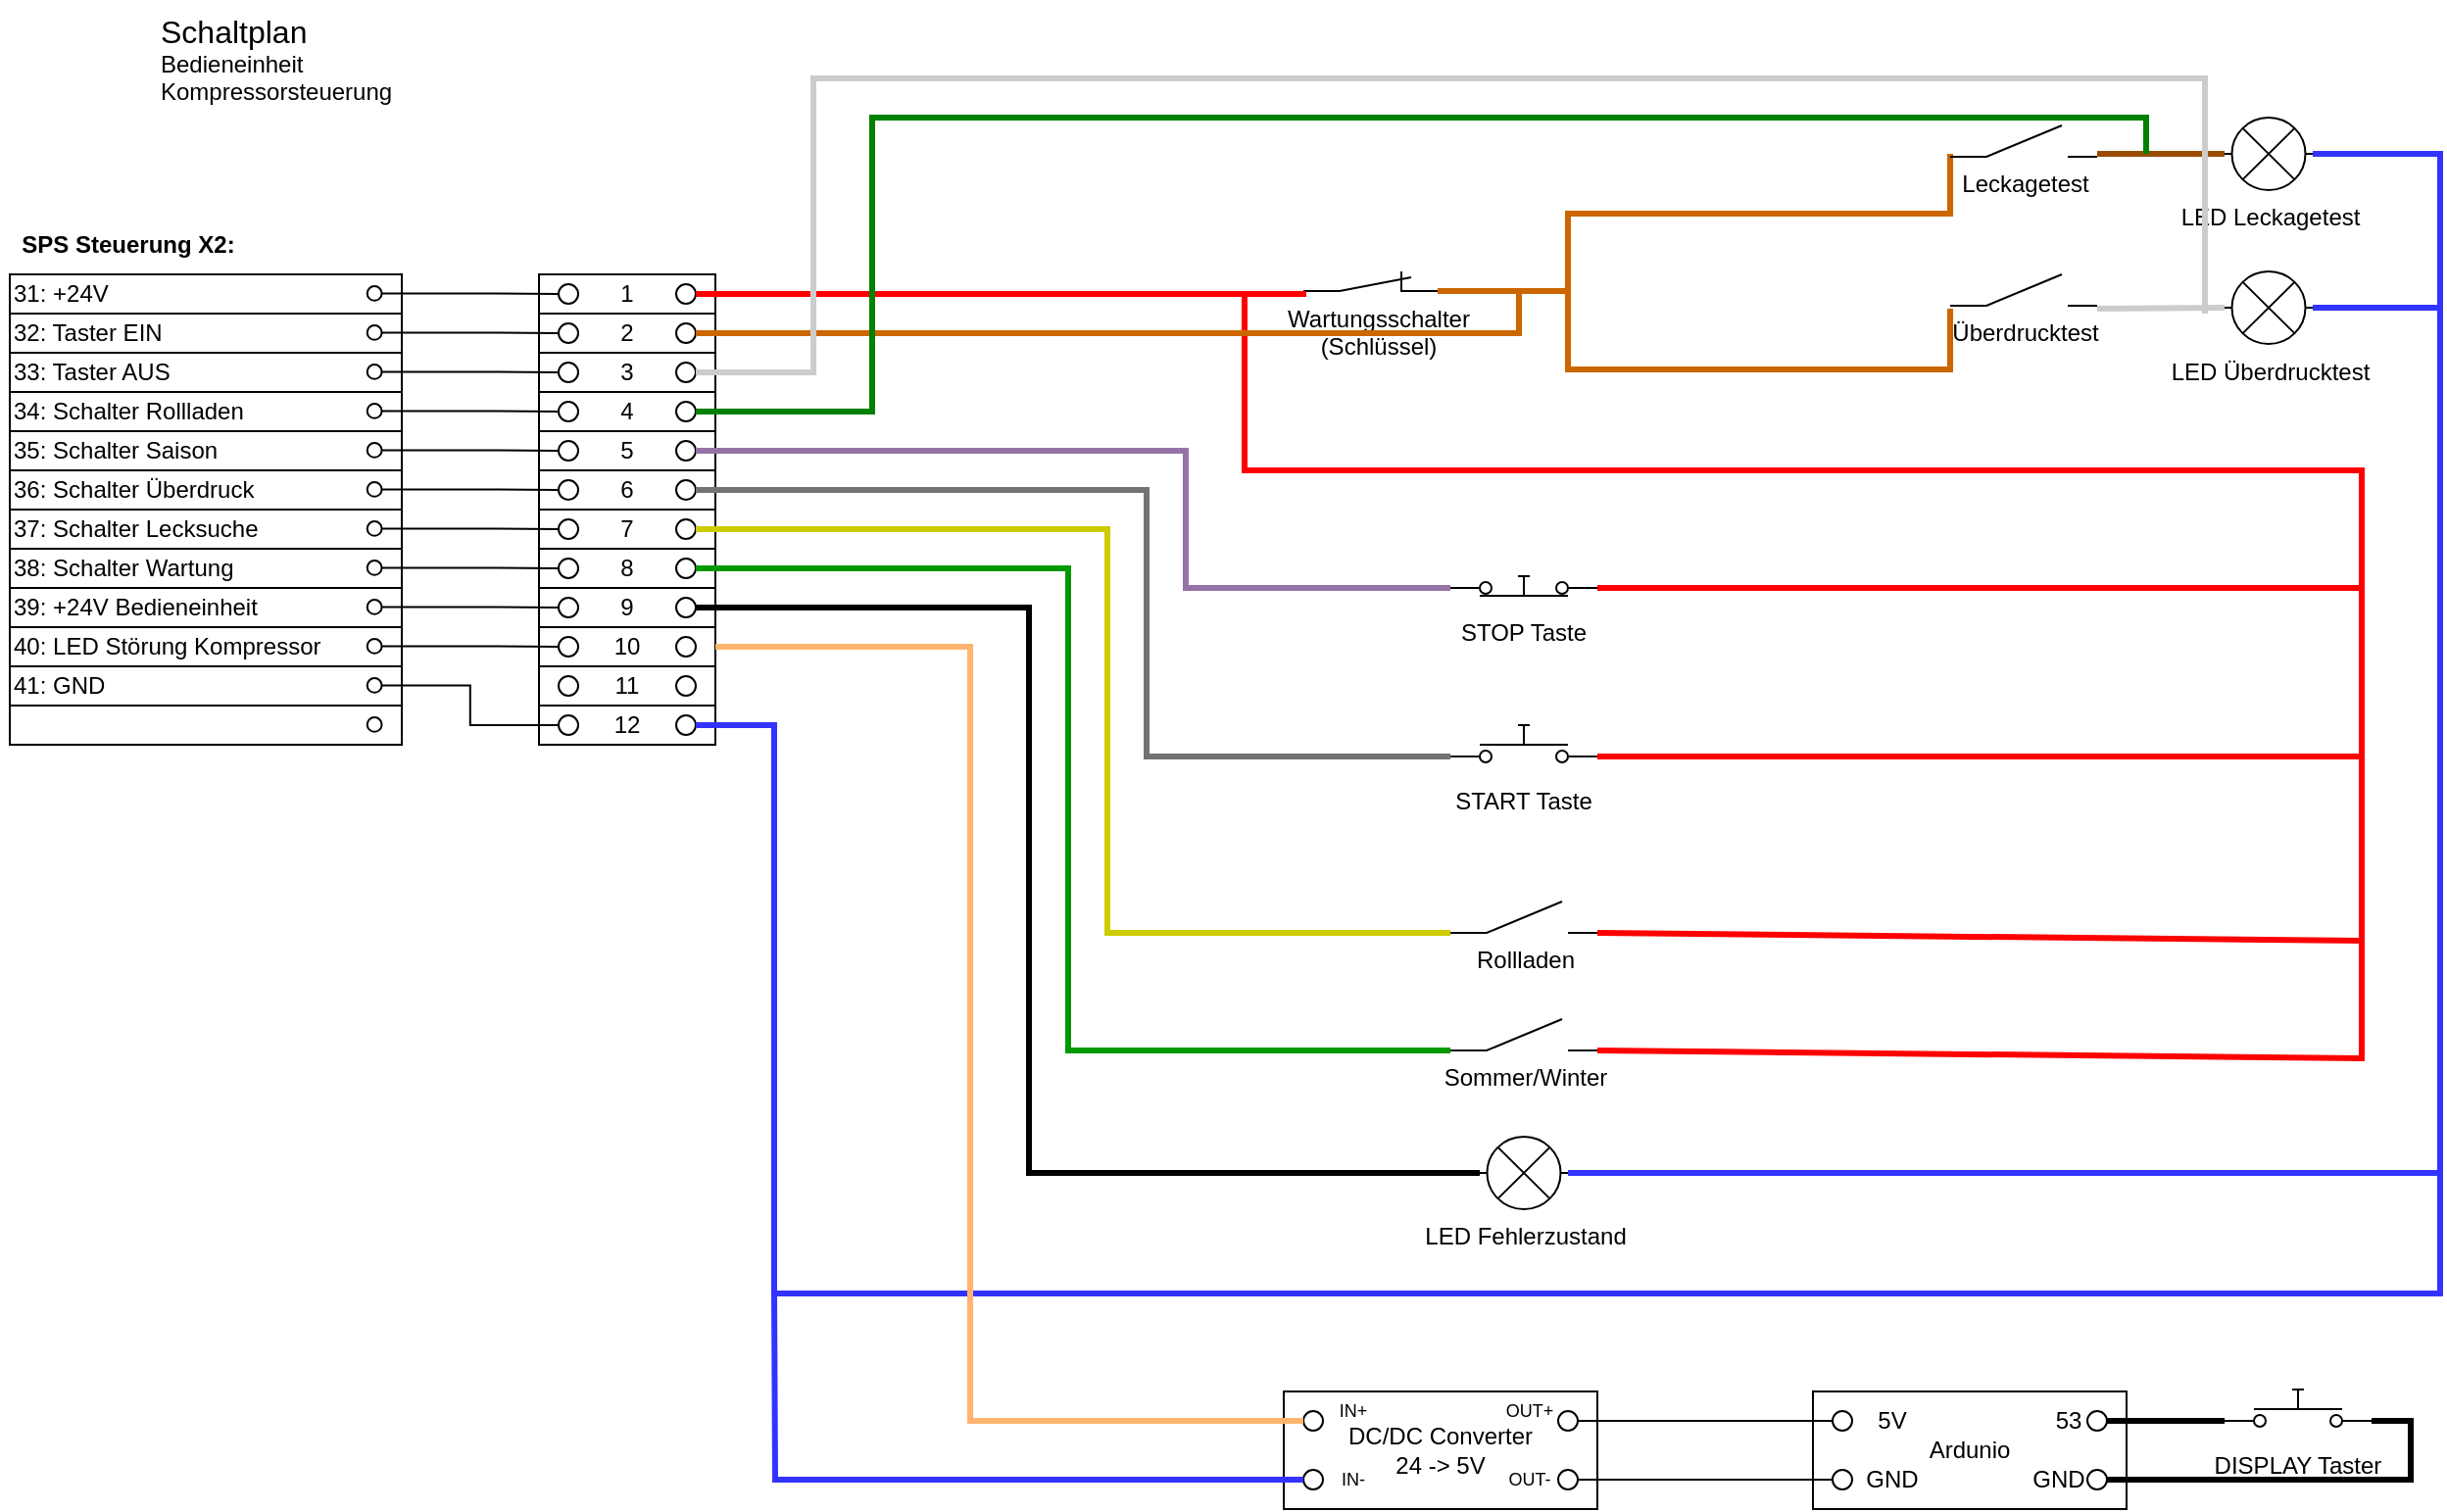 <mxfile version="22.1.8" type="github">
  <diagram id="HN6Wdj8pLgrQatB-TM-c" name="Seite-1">
    <mxGraphModel dx="1747" dy="2322" grid="1" gridSize="10" guides="1" tooltips="1" connect="1" arrows="1" fold="1" page="1" pageScale="1" pageWidth="1169" pageHeight="827" math="0" shadow="0">
      <root>
        <mxCell id="0" />
        <mxCell id="1" parent="0" />
        <mxCell id="fUxdbvlJNtzl9mcAx0WB-60" value="" style="group" parent="1" vertex="1" connectable="0">
          <mxGeometry x="285" y="150" width="90" height="240" as="geometry" />
        </mxCell>
        <mxCell id="fUxdbvlJNtzl9mcAx0WB-14" value="" style="group" parent="fUxdbvlJNtzl9mcAx0WB-60" vertex="1" connectable="0">
          <mxGeometry width="90" height="20" as="geometry" />
        </mxCell>
        <mxCell id="fUxdbvlJNtzl9mcAx0WB-8" value="1" style="rounded=0;whiteSpace=wrap;html=1;" parent="fUxdbvlJNtzl9mcAx0WB-14" vertex="1">
          <mxGeometry width="90" height="20" as="geometry" />
        </mxCell>
        <mxCell id="fUxdbvlJNtzl9mcAx0WB-10" value="" style="ellipse;whiteSpace=wrap;html=1;aspect=fixed;" parent="fUxdbvlJNtzl9mcAx0WB-14" vertex="1">
          <mxGeometry x="70" y="5" width="10" height="10" as="geometry" />
        </mxCell>
        <mxCell id="fUxdbvlJNtzl9mcAx0WB-12" value="" style="ellipse;whiteSpace=wrap;html=1;aspect=fixed;" parent="fUxdbvlJNtzl9mcAx0WB-14" vertex="1">
          <mxGeometry x="10" y="5" width="10" height="10" as="geometry" />
        </mxCell>
        <mxCell id="fUxdbvlJNtzl9mcAx0WB-15" value="" style="group" parent="fUxdbvlJNtzl9mcAx0WB-60" vertex="1" connectable="0">
          <mxGeometry y="20" width="90" height="20" as="geometry" />
        </mxCell>
        <mxCell id="fUxdbvlJNtzl9mcAx0WB-16" value="2" style="rounded=0;whiteSpace=wrap;html=1;" parent="fUxdbvlJNtzl9mcAx0WB-15" vertex="1">
          <mxGeometry width="90" height="20" as="geometry" />
        </mxCell>
        <mxCell id="fUxdbvlJNtzl9mcAx0WB-17" value="" style="ellipse;whiteSpace=wrap;html=1;aspect=fixed;" parent="fUxdbvlJNtzl9mcAx0WB-15" vertex="1">
          <mxGeometry x="70" y="5" width="10" height="10" as="geometry" />
        </mxCell>
        <mxCell id="fUxdbvlJNtzl9mcAx0WB-18" value="" style="ellipse;whiteSpace=wrap;html=1;aspect=fixed;" parent="fUxdbvlJNtzl9mcAx0WB-15" vertex="1">
          <mxGeometry x="10" y="5" width="10" height="10" as="geometry" />
        </mxCell>
        <mxCell id="fUxdbvlJNtzl9mcAx0WB-19" value="" style="group" parent="fUxdbvlJNtzl9mcAx0WB-60" vertex="1" connectable="0">
          <mxGeometry y="40" width="90" height="20" as="geometry" />
        </mxCell>
        <mxCell id="fUxdbvlJNtzl9mcAx0WB-20" value="3" style="rounded=0;whiteSpace=wrap;html=1;" parent="fUxdbvlJNtzl9mcAx0WB-19" vertex="1">
          <mxGeometry width="90" height="20" as="geometry" />
        </mxCell>
        <mxCell id="fUxdbvlJNtzl9mcAx0WB-21" value="" style="ellipse;whiteSpace=wrap;html=1;aspect=fixed;" parent="fUxdbvlJNtzl9mcAx0WB-19" vertex="1">
          <mxGeometry x="70" y="5" width="10" height="10" as="geometry" />
        </mxCell>
        <mxCell id="fUxdbvlJNtzl9mcAx0WB-22" value="" style="ellipse;whiteSpace=wrap;html=1;aspect=fixed;" parent="fUxdbvlJNtzl9mcAx0WB-19" vertex="1">
          <mxGeometry x="10" y="5" width="10" height="10" as="geometry" />
        </mxCell>
        <mxCell id="fUxdbvlJNtzl9mcAx0WB-23" value="" style="group" parent="fUxdbvlJNtzl9mcAx0WB-60" vertex="1" connectable="0">
          <mxGeometry y="60" width="90" height="20" as="geometry" />
        </mxCell>
        <mxCell id="fUxdbvlJNtzl9mcAx0WB-24" value="4" style="rounded=0;whiteSpace=wrap;html=1;" parent="fUxdbvlJNtzl9mcAx0WB-23" vertex="1">
          <mxGeometry width="90" height="20" as="geometry" />
        </mxCell>
        <mxCell id="fUxdbvlJNtzl9mcAx0WB-25" value="" style="ellipse;whiteSpace=wrap;html=1;aspect=fixed;" parent="fUxdbvlJNtzl9mcAx0WB-23" vertex="1">
          <mxGeometry x="70" y="5" width="10" height="10" as="geometry" />
        </mxCell>
        <mxCell id="fUxdbvlJNtzl9mcAx0WB-26" value="" style="ellipse;whiteSpace=wrap;html=1;aspect=fixed;" parent="fUxdbvlJNtzl9mcAx0WB-23" vertex="1">
          <mxGeometry x="10" y="5" width="10" height="10" as="geometry" />
        </mxCell>
        <mxCell id="fUxdbvlJNtzl9mcAx0WB-27" value="" style="group" parent="fUxdbvlJNtzl9mcAx0WB-60" vertex="1" connectable="0">
          <mxGeometry y="80" width="90" height="20" as="geometry" />
        </mxCell>
        <mxCell id="fUxdbvlJNtzl9mcAx0WB-28" value="5" style="rounded=0;whiteSpace=wrap;html=1;" parent="fUxdbvlJNtzl9mcAx0WB-27" vertex="1">
          <mxGeometry width="90" height="20" as="geometry" />
        </mxCell>
        <mxCell id="fUxdbvlJNtzl9mcAx0WB-29" value="" style="ellipse;whiteSpace=wrap;html=1;aspect=fixed;" parent="fUxdbvlJNtzl9mcAx0WB-27" vertex="1">
          <mxGeometry x="70" y="5" width="10" height="10" as="geometry" />
        </mxCell>
        <mxCell id="fUxdbvlJNtzl9mcAx0WB-30" value="" style="ellipse;whiteSpace=wrap;html=1;aspect=fixed;" parent="fUxdbvlJNtzl9mcAx0WB-27" vertex="1">
          <mxGeometry x="10" y="5" width="10" height="10" as="geometry" />
        </mxCell>
        <mxCell id="fUxdbvlJNtzl9mcAx0WB-31" value="6" style="group" parent="fUxdbvlJNtzl9mcAx0WB-60" vertex="1" connectable="0">
          <mxGeometry y="100" width="90" height="20" as="geometry" />
        </mxCell>
        <mxCell id="fUxdbvlJNtzl9mcAx0WB-32" value="6" style="rounded=0;whiteSpace=wrap;html=1;" parent="fUxdbvlJNtzl9mcAx0WB-31" vertex="1">
          <mxGeometry width="90" height="20" as="geometry" />
        </mxCell>
        <mxCell id="fUxdbvlJNtzl9mcAx0WB-33" value="" style="ellipse;whiteSpace=wrap;html=1;aspect=fixed;" parent="fUxdbvlJNtzl9mcAx0WB-31" vertex="1">
          <mxGeometry x="70" y="5" width="10" height="10" as="geometry" />
        </mxCell>
        <mxCell id="fUxdbvlJNtzl9mcAx0WB-34" value="" style="ellipse;whiteSpace=wrap;html=1;aspect=fixed;" parent="fUxdbvlJNtzl9mcAx0WB-31" vertex="1">
          <mxGeometry x="10" y="5" width="10" height="10" as="geometry" />
        </mxCell>
        <mxCell id="fUxdbvlJNtzl9mcAx0WB-35" value="" style="group" parent="fUxdbvlJNtzl9mcAx0WB-60" vertex="1" connectable="0">
          <mxGeometry y="120" width="90" height="20" as="geometry" />
        </mxCell>
        <mxCell id="fUxdbvlJNtzl9mcAx0WB-36" value="7" style="rounded=0;whiteSpace=wrap;html=1;" parent="fUxdbvlJNtzl9mcAx0WB-35" vertex="1">
          <mxGeometry width="90" height="20" as="geometry" />
        </mxCell>
        <mxCell id="fUxdbvlJNtzl9mcAx0WB-37" value="" style="ellipse;whiteSpace=wrap;html=1;aspect=fixed;" parent="fUxdbvlJNtzl9mcAx0WB-35" vertex="1">
          <mxGeometry x="70" y="5" width="10" height="10" as="geometry" />
        </mxCell>
        <mxCell id="fUxdbvlJNtzl9mcAx0WB-38" value="" style="ellipse;whiteSpace=wrap;html=1;aspect=fixed;" parent="fUxdbvlJNtzl9mcAx0WB-35" vertex="1">
          <mxGeometry x="10" y="5" width="10" height="10" as="geometry" />
        </mxCell>
        <mxCell id="fUxdbvlJNtzl9mcAx0WB-39" value="" style="group" parent="fUxdbvlJNtzl9mcAx0WB-60" vertex="1" connectable="0">
          <mxGeometry y="140" width="90" height="20" as="geometry" />
        </mxCell>
        <mxCell id="fUxdbvlJNtzl9mcAx0WB-40" value="8" style="rounded=0;whiteSpace=wrap;html=1;" parent="fUxdbvlJNtzl9mcAx0WB-39" vertex="1">
          <mxGeometry width="90" height="20" as="geometry" />
        </mxCell>
        <mxCell id="fUxdbvlJNtzl9mcAx0WB-41" value="" style="ellipse;whiteSpace=wrap;html=1;aspect=fixed;" parent="fUxdbvlJNtzl9mcAx0WB-39" vertex="1">
          <mxGeometry x="70" y="5" width="10" height="10" as="geometry" />
        </mxCell>
        <mxCell id="fUxdbvlJNtzl9mcAx0WB-42" value="" style="ellipse;whiteSpace=wrap;html=1;aspect=fixed;" parent="fUxdbvlJNtzl9mcAx0WB-39" vertex="1">
          <mxGeometry x="10" y="5" width="10" height="10" as="geometry" />
        </mxCell>
        <mxCell id="fUxdbvlJNtzl9mcAx0WB-43" value="" style="group" parent="fUxdbvlJNtzl9mcAx0WB-60" vertex="1" connectable="0">
          <mxGeometry y="160" width="90" height="20" as="geometry" />
        </mxCell>
        <mxCell id="fUxdbvlJNtzl9mcAx0WB-44" value="9" style="rounded=0;whiteSpace=wrap;html=1;" parent="fUxdbvlJNtzl9mcAx0WB-43" vertex="1">
          <mxGeometry width="90" height="20" as="geometry" />
        </mxCell>
        <mxCell id="fUxdbvlJNtzl9mcAx0WB-45" value="" style="ellipse;whiteSpace=wrap;html=1;aspect=fixed;" parent="fUxdbvlJNtzl9mcAx0WB-43" vertex="1">
          <mxGeometry x="70" y="5" width="10" height="10" as="geometry" />
        </mxCell>
        <mxCell id="fUxdbvlJNtzl9mcAx0WB-46" value="" style="ellipse;whiteSpace=wrap;html=1;aspect=fixed;" parent="fUxdbvlJNtzl9mcAx0WB-43" vertex="1">
          <mxGeometry x="10" y="5" width="10" height="10" as="geometry" />
        </mxCell>
        <mxCell id="fUxdbvlJNtzl9mcAx0WB-47" value="" style="group" parent="fUxdbvlJNtzl9mcAx0WB-60" vertex="1" connectable="0">
          <mxGeometry y="180" width="90" height="20" as="geometry" />
        </mxCell>
        <mxCell id="fUxdbvlJNtzl9mcAx0WB-48" value="10" style="rounded=0;whiteSpace=wrap;html=1;" parent="fUxdbvlJNtzl9mcAx0WB-47" vertex="1">
          <mxGeometry width="90" height="20" as="geometry" />
        </mxCell>
        <mxCell id="fUxdbvlJNtzl9mcAx0WB-49" value="" style="ellipse;whiteSpace=wrap;html=1;aspect=fixed;" parent="fUxdbvlJNtzl9mcAx0WB-47" vertex="1">
          <mxGeometry x="70" y="5" width="10" height="10" as="geometry" />
        </mxCell>
        <mxCell id="fUxdbvlJNtzl9mcAx0WB-50" value="" style="ellipse;whiteSpace=wrap;html=1;aspect=fixed;" parent="fUxdbvlJNtzl9mcAx0WB-47" vertex="1">
          <mxGeometry x="10" y="5" width="10" height="10" as="geometry" />
        </mxCell>
        <mxCell id="fUxdbvlJNtzl9mcAx0WB-51" value="" style="group" parent="fUxdbvlJNtzl9mcAx0WB-60" vertex="1" connectable="0">
          <mxGeometry y="200" width="90" height="20" as="geometry" />
        </mxCell>
        <mxCell id="fUxdbvlJNtzl9mcAx0WB-52" value="11" style="rounded=0;whiteSpace=wrap;html=1;" parent="fUxdbvlJNtzl9mcAx0WB-51" vertex="1">
          <mxGeometry width="90" height="20" as="geometry" />
        </mxCell>
        <mxCell id="fUxdbvlJNtzl9mcAx0WB-53" value="" style="ellipse;whiteSpace=wrap;html=1;aspect=fixed;" parent="fUxdbvlJNtzl9mcAx0WB-51" vertex="1">
          <mxGeometry x="70" y="5" width="10" height="10" as="geometry" />
        </mxCell>
        <mxCell id="fUxdbvlJNtzl9mcAx0WB-54" value="" style="ellipse;whiteSpace=wrap;html=1;aspect=fixed;" parent="fUxdbvlJNtzl9mcAx0WB-51" vertex="1">
          <mxGeometry x="10" y="5" width="10" height="10" as="geometry" />
        </mxCell>
        <mxCell id="fUxdbvlJNtzl9mcAx0WB-55" value="" style="group" parent="fUxdbvlJNtzl9mcAx0WB-60" vertex="1" connectable="0">
          <mxGeometry y="220" width="90" height="20" as="geometry" />
        </mxCell>
        <mxCell id="fUxdbvlJNtzl9mcAx0WB-56" value="12" style="rounded=0;whiteSpace=wrap;html=1;" parent="fUxdbvlJNtzl9mcAx0WB-55" vertex="1">
          <mxGeometry width="90" height="20" as="geometry" />
        </mxCell>
        <mxCell id="fUxdbvlJNtzl9mcAx0WB-57" value="" style="ellipse;whiteSpace=wrap;html=1;aspect=fixed;" parent="fUxdbvlJNtzl9mcAx0WB-55" vertex="1">
          <mxGeometry x="70" y="5" width="10" height="10" as="geometry" />
        </mxCell>
        <mxCell id="fUxdbvlJNtzl9mcAx0WB-58" value="" style="ellipse;whiteSpace=wrap;html=1;aspect=fixed;" parent="fUxdbvlJNtzl9mcAx0WB-55" vertex="1">
          <mxGeometry x="10" y="5" width="10" height="10" as="geometry" />
        </mxCell>
        <mxCell id="fUxdbvlJNtzl9mcAx0WB-70" style="edgeStyle=orthogonalEdgeStyle;rounded=0;orthogonalLoop=1;jettySize=auto;html=1;entryX=0;entryY=1;entryDx=0;entryDy=0;entryPerimeter=0;endArrow=none;endFill=0;strokeColor=#CC6600;strokeWidth=3;" parent="1" edge="1">
          <mxGeometry relative="1" as="geometry">
            <mxPoint x="765" y="158.5" as="sourcePoint" />
            <Array as="points">
              <mxPoint x="810" y="159" />
              <mxPoint x="810" y="119" />
              <mxPoint x="1005" y="119" />
              <mxPoint x="1005" y="89" />
            </Array>
            <mxPoint x="1005" y="88.5" as="targetPoint" />
          </mxGeometry>
        </mxCell>
        <mxCell id="fUxdbvlJNtzl9mcAx0WB-2" value="Wartungsschalter &lt;br&gt;(Schlüssel)" style="pointerEvents=1;verticalLabelPosition=bottom;shadow=0;dashed=0;align=center;html=1;verticalAlign=top;shape=mxgraph.electrical.electro-mechanical.break_contact;" parent="1" vertex="1">
          <mxGeometry x="675" y="148.5" width="75" height="10" as="geometry" />
        </mxCell>
        <mxCell id="fUxdbvlJNtzl9mcAx0WB-3" value="Rollladen" style="pointerEvents=1;verticalLabelPosition=bottom;shadow=0;dashed=0;align=center;html=1;verticalAlign=top;shape=mxgraph.electrical.electro-mechanical.make_contact;" parent="1" vertex="1">
          <mxGeometry x="750" y="470" width="75" height="16" as="geometry" />
        </mxCell>
        <mxCell id="fUxdbvlJNtzl9mcAx0WB-79" style="edgeStyle=orthogonalEdgeStyle;rounded=0;orthogonalLoop=1;jettySize=auto;html=1;exitX=1;exitY=0.5;exitDx=0;exitDy=0;exitPerimeter=0;entryX=1;entryY=0.5;entryDx=0;entryDy=0;endArrow=none;endFill=0;strokeColor=#3333FF;strokeWidth=3;" parent="1" source="fUxdbvlJNtzl9mcAx0WB-4" target="fUxdbvlJNtzl9mcAx0WB-57" edge="1">
          <mxGeometry relative="1" as="geometry">
            <Array as="points">
              <mxPoint x="1255" y="167" />
              <mxPoint x="1255" y="670" />
              <mxPoint x="405" y="670" />
              <mxPoint x="405" y="380" />
            </Array>
          </mxGeometry>
        </mxCell>
        <mxCell id="fUxdbvlJNtzl9mcAx0WB-4" value="LED Überdrucktest" style="pointerEvents=1;verticalLabelPosition=bottom;shadow=0;dashed=0;align=center;html=1;verticalAlign=top;shape=mxgraph.electrical.miscellaneous.light_bulb;" parent="1" vertex="1">
          <mxGeometry x="1145" y="148.5" width="45" height="37" as="geometry" />
        </mxCell>
        <mxCell id="fUxdbvlJNtzl9mcAx0WB-81" style="edgeStyle=orthogonalEdgeStyle;rounded=0;orthogonalLoop=1;jettySize=auto;html=1;endArrow=none;endFill=0;entryX=1;entryY=0.5;entryDx=0;entryDy=0;exitX=0;exitY=0.8;exitDx=0;exitDy=0;exitPerimeter=0;strokeWidth=3;fillColor=#e1d5e7;strokeColor=#9673a6;" parent="1" source="fUxdbvlJNtzl9mcAx0WB-5" target="fUxdbvlJNtzl9mcAx0WB-29" edge="1">
          <mxGeometry relative="1" as="geometry">
            <mxPoint x="435" y="230" as="targetPoint" />
            <mxPoint x="915" y="290" as="sourcePoint" />
            <Array as="points">
              <mxPoint x="615" y="310" />
              <mxPoint x="615" y="240" />
            </Array>
          </mxGeometry>
        </mxCell>
        <mxCell id="fUxdbvlJNtzl9mcAx0WB-5" value="&#xa;&#xa;&#xa;&#xa;STOP Taste" style="shape=mxgraph.electrical.electro-mechanical.pushbutton;aspect=fixed;elSwitchState=on;" parent="1" vertex="1">
          <mxGeometry x="750" y="294" width="75" height="20" as="geometry" />
        </mxCell>
        <mxCell id="fUxdbvlJNtzl9mcAx0WB-80" style="edgeStyle=orthogonalEdgeStyle;rounded=0;orthogonalLoop=1;jettySize=auto;html=1;exitX=0;exitY=0.8;exitDx=0;exitDy=0;endArrow=none;endFill=0;entryX=1;entryY=0.5;entryDx=0;entryDy=0;strokeWidth=3;strokeColor=#737373;" parent="1" source="fUxdbvlJNtzl9mcAx0WB-6" target="fUxdbvlJNtzl9mcAx0WB-33" edge="1">
          <mxGeometry relative="1" as="geometry">
            <mxPoint x="365" y="200" as="targetPoint" />
            <Array as="points">
              <mxPoint x="595" y="396" />
              <mxPoint x="595" y="260" />
            </Array>
          </mxGeometry>
        </mxCell>
        <mxCell id="fUxdbvlJNtzl9mcAx0WB-6" value="&#xa;&#xa;&#xa;&#xa;START Taste" style="shape=mxgraph.electrical.electro-mechanical.pushbutton;aspect=fixed;elSwitchState=off;" parent="1" vertex="1">
          <mxGeometry x="750" y="380" width="75" height="20" as="geometry" />
        </mxCell>
        <mxCell id="fUxdbvlJNtzl9mcAx0WB-66" value="" style="group" parent="1" vertex="1" connectable="0">
          <mxGeometry x="665" y="720" width="160" height="60" as="geometry" />
        </mxCell>
        <mxCell id="fUxdbvlJNtzl9mcAx0WB-61" value="&lt;div&gt;DC/DC Converter &lt;br&gt;&lt;/div&gt;&lt;div&gt;24 -&amp;gt; 5V&lt;/div&gt;" style="rounded=0;whiteSpace=wrap;html=1;" parent="fUxdbvlJNtzl9mcAx0WB-66" vertex="1">
          <mxGeometry width="160" height="60" as="geometry" />
        </mxCell>
        <mxCell id="fUxdbvlJNtzl9mcAx0WB-62" value="" style="ellipse;whiteSpace=wrap;html=1;aspect=fixed;" parent="fUxdbvlJNtzl9mcAx0WB-66" vertex="1">
          <mxGeometry x="10" y="10" width="10" height="10" as="geometry" />
        </mxCell>
        <mxCell id="fUxdbvlJNtzl9mcAx0WB-63" value="" style="ellipse;whiteSpace=wrap;html=1;aspect=fixed;" parent="fUxdbvlJNtzl9mcAx0WB-66" vertex="1">
          <mxGeometry x="10" y="40" width="10" height="10" as="geometry" />
        </mxCell>
        <mxCell id="fUxdbvlJNtzl9mcAx0WB-64" value="" style="ellipse;whiteSpace=wrap;html=1;aspect=fixed;" parent="fUxdbvlJNtzl9mcAx0WB-66" vertex="1">
          <mxGeometry x="140" y="10" width="10" height="10" as="geometry" />
        </mxCell>
        <mxCell id="fUxdbvlJNtzl9mcAx0WB-65" value="" style="ellipse;whiteSpace=wrap;html=1;aspect=fixed;" parent="fUxdbvlJNtzl9mcAx0WB-66" vertex="1">
          <mxGeometry x="140" y="40" width="10" height="10" as="geometry" />
        </mxCell>
        <mxCell id="fUxdbvlJNtzl9mcAx0WB-114" value="OUT+" style="text;html=1;align=center;verticalAlign=middle;resizable=0;points=[];autosize=1;strokeColor=none;fillColor=none;fontSize=9;" parent="fUxdbvlJNtzl9mcAx0WB-66" vertex="1">
          <mxGeometry x="100" width="50" height="20" as="geometry" />
        </mxCell>
        <mxCell id="fUxdbvlJNtzl9mcAx0WB-115" value="OUT-" style="text;html=1;align=center;verticalAlign=middle;resizable=0;points=[];autosize=1;strokeColor=none;fillColor=none;fontSize=9;" parent="fUxdbvlJNtzl9mcAx0WB-66" vertex="1">
          <mxGeometry x="100" y="35" width="50" height="20" as="geometry" />
        </mxCell>
        <mxCell id="fUxdbvlJNtzl9mcAx0WB-116" value="IN+" style="text;html=1;align=center;verticalAlign=middle;resizable=0;points=[];autosize=1;strokeColor=none;fillColor=none;fontSize=9;" parent="fUxdbvlJNtzl9mcAx0WB-66" vertex="1">
          <mxGeometry x="15" width="40" height="20" as="geometry" />
        </mxCell>
        <mxCell id="fUxdbvlJNtzl9mcAx0WB-126" value="IN-" style="text;html=1;align=center;verticalAlign=middle;resizable=0;points=[];autosize=1;strokeColor=none;fillColor=none;fontSize=9;" parent="fUxdbvlJNtzl9mcAx0WB-66" vertex="1">
          <mxGeometry x="20" y="35" width="30" height="20" as="geometry" />
        </mxCell>
        <mxCell id="fUxdbvlJNtzl9mcAx0WB-67" style="edgeStyle=orthogonalEdgeStyle;rounded=0;orthogonalLoop=1;jettySize=auto;html=1;entryX=0;entryY=1;entryDx=0;entryDy=0;entryPerimeter=0;endArrow=none;endFill=0;strokeColor=#FF0000;strokeWidth=3;" parent="1" source="fUxdbvlJNtzl9mcAx0WB-10" target="fUxdbvlJNtzl9mcAx0WB-2" edge="1">
          <mxGeometry relative="1" as="geometry">
            <Array as="points">
              <mxPoint x="485" y="160" />
              <mxPoint x="485" y="160" />
            </Array>
          </mxGeometry>
        </mxCell>
        <mxCell id="fUxdbvlJNtzl9mcAx0WB-74" style="edgeStyle=orthogonalEdgeStyle;rounded=0;orthogonalLoop=1;jettySize=auto;html=1;exitX=1;exitY=1;exitDx=0;exitDy=0;exitPerimeter=0;entryX=0;entryY=0.5;entryDx=0;entryDy=0;entryPerimeter=0;endArrow=none;endFill=0;strokeColor=#994C00;strokeWidth=3;" parent="1" target="fUxdbvlJNtzl9mcAx0WB-73" edge="1">
          <mxGeometry relative="1" as="geometry">
            <Array as="points">
              <mxPoint x="1135" y="88.5" />
              <mxPoint x="1135" y="88.5" />
            </Array>
            <mxPoint x="1080" y="88.5" as="sourcePoint" />
          </mxGeometry>
        </mxCell>
        <mxCell id="fUxdbvlJNtzl9mcAx0WB-72" style="edgeStyle=orthogonalEdgeStyle;rounded=0;orthogonalLoop=1;jettySize=auto;html=1;entryX=0;entryY=0.5;entryDx=0;entryDy=0;entryPerimeter=0;endArrow=none;endFill=0;exitX=1;exitY=1;exitDx=0;exitDy=0;exitPerimeter=0;strokeColor=#CCCCCC;strokeWidth=3;fillColor=#f5f5f5;" parent="1" target="fUxdbvlJNtzl9mcAx0WB-4" edge="1">
          <mxGeometry relative="1" as="geometry">
            <Array as="points">
              <mxPoint x="1080" y="167.5" />
              <mxPoint x="1113" y="167.5" />
            </Array>
            <mxPoint x="1080" y="167.5" as="sourcePoint" />
          </mxGeometry>
        </mxCell>
        <mxCell id="fUxdbvlJNtzl9mcAx0WB-71" style="edgeStyle=orthogonalEdgeStyle;rounded=0;orthogonalLoop=1;jettySize=auto;html=1;entryX=0;entryY=1;entryDx=0;entryDy=0;entryPerimeter=0;endArrow=none;endFill=0;strokeColor=#CC6600;strokeWidth=3;" parent="1" edge="1">
          <mxGeometry relative="1" as="geometry">
            <mxPoint x="745" y="160" as="sourcePoint" />
            <mxPoint x="1005" y="167.5" as="targetPoint" />
            <Array as="points">
              <mxPoint x="810" y="158.5" />
              <mxPoint x="810" y="198.5" />
            </Array>
          </mxGeometry>
        </mxCell>
        <mxCell id="fUxdbvlJNtzl9mcAx0WB-78" style="edgeStyle=orthogonalEdgeStyle;rounded=0;orthogonalLoop=1;jettySize=auto;html=1;exitX=1;exitY=0.5;exitDx=0;exitDy=0;exitPerimeter=0;endArrow=none;endFill=0;entryX=1;entryY=0.5;entryDx=0;entryDy=0;strokeColor=#3333FF;strokeWidth=3;" parent="1" source="fUxdbvlJNtzl9mcAx0WB-73" target="fUxdbvlJNtzl9mcAx0WB-57" edge="1">
          <mxGeometry relative="1" as="geometry">
            <mxPoint x="1055" y="480" as="targetPoint" />
            <Array as="points">
              <mxPoint x="1255" y="89" />
              <mxPoint x="1255" y="670" />
              <mxPoint x="405" y="670" />
              <mxPoint x="405" y="380" />
            </Array>
          </mxGeometry>
        </mxCell>
        <mxCell id="fUxdbvlJNtzl9mcAx0WB-73" value="LED Leckagetest" style="pointerEvents=1;verticalLabelPosition=bottom;shadow=0;dashed=0;align=center;html=1;verticalAlign=top;shape=mxgraph.electrical.miscellaneous.light_bulb;" parent="1" vertex="1">
          <mxGeometry x="1145" y="70" width="45" height="37" as="geometry" />
        </mxCell>
        <mxCell id="fUxdbvlJNtzl9mcAx0WB-83" style="edgeStyle=orthogonalEdgeStyle;rounded=0;orthogonalLoop=1;jettySize=auto;html=1;endArrow=none;endFill=0;entryX=1;entryY=0.8;entryDx=0;entryDy=0;strokeColor=#FF0000;strokeWidth=3;" parent="1" target="fUxdbvlJNtzl9mcAx0WB-5" edge="1">
          <mxGeometry relative="1" as="geometry">
            <mxPoint x="585" y="160" as="sourcePoint" />
            <mxPoint x="885" y="340" as="targetPoint" />
            <Array as="points">
              <mxPoint x="645" y="160" />
              <mxPoint x="645" y="250" />
              <mxPoint x="1215" y="250" />
              <mxPoint x="1215" y="310" />
            </Array>
          </mxGeometry>
        </mxCell>
        <mxCell id="fUxdbvlJNtzl9mcAx0WB-84" value="" style="endArrow=none;html=1;rounded=0;exitX=1;exitY=0.8;exitDx=0;exitDy=0;strokeColor=#FF0000;strokeWidth=3;" parent="1" source="fUxdbvlJNtzl9mcAx0WB-6" edge="1">
          <mxGeometry width="50" height="50" relative="1" as="geometry">
            <mxPoint x="845" y="390" as="sourcePoint" />
            <mxPoint x="1215" y="310" as="targetPoint" />
            <Array as="points">
              <mxPoint x="1215" y="396" />
            </Array>
          </mxGeometry>
        </mxCell>
        <mxCell id="fUxdbvlJNtzl9mcAx0WB-85" value="" style="endArrow=none;html=1;rounded=0;exitX=1;exitY=0.5;exitDx=0;exitDy=0;strokeWidth=3;strokeColor=#CC6600;" parent="1" source="fUxdbvlJNtzl9mcAx0WB-17" edge="1">
          <mxGeometry width="50" height="50" relative="1" as="geometry">
            <mxPoint x="765" y="370" as="sourcePoint" />
            <mxPoint x="785" y="160" as="targetPoint" />
            <Array as="points">
              <mxPoint x="785" y="180" />
            </Array>
          </mxGeometry>
        </mxCell>
        <mxCell id="fUxdbvlJNtzl9mcAx0WB-86" value="" style="endArrow=none;html=1;rounded=0;exitX=1;exitY=0.5;exitDx=0;exitDy=0;strokeColor=#008000;strokeWidth=3;" parent="1" source="fUxdbvlJNtzl9mcAx0WB-25" edge="1">
          <mxGeometry width="50" height="50" relative="1" as="geometry">
            <mxPoint x="545" y="80" as="sourcePoint" />
            <mxPoint x="1105" y="88.5" as="targetPoint" />
            <Array as="points">
              <mxPoint x="455" y="220" />
              <mxPoint x="455" y="70" />
              <mxPoint x="1105" y="70" />
            </Array>
          </mxGeometry>
        </mxCell>
        <mxCell id="fUxdbvlJNtzl9mcAx0WB-87" value="" style="endArrow=none;html=1;rounded=0;exitX=1;exitY=0.5;exitDx=0;exitDy=0;strokeColor=#CCCCCC;strokeWidth=3;fillColor=#f5f5f5;" parent="1" source="fUxdbvlJNtzl9mcAx0WB-21" edge="1">
          <mxGeometry width="50" height="50" relative="1" as="geometry">
            <mxPoint x="555" y="90" as="sourcePoint" />
            <mxPoint x="1135" y="170" as="targetPoint" />
            <Array as="points">
              <mxPoint x="425" y="200" />
              <mxPoint x="425" y="50" />
              <mxPoint x="1135" y="50" />
            </Array>
          </mxGeometry>
        </mxCell>
        <mxCell id="fUxdbvlJNtzl9mcAx0WB-88" value="" style="endArrow=none;html=1;rounded=0;exitX=1;exitY=1;exitDx=0;exitDy=0;exitPerimeter=0;strokeColor=#FF0000;strokeWidth=3;" parent="1" source="fUxdbvlJNtzl9mcAx0WB-3" edge="1">
          <mxGeometry width="50" height="50" relative="1" as="geometry">
            <mxPoint x="1045" y="510" as="sourcePoint" />
            <mxPoint x="1215" y="390" as="targetPoint" />
            <Array as="points">
              <mxPoint x="1215" y="490" />
            </Array>
          </mxGeometry>
        </mxCell>
        <mxCell id="fUxdbvlJNtzl9mcAx0WB-89" value="" style="endArrow=none;html=1;rounded=0;exitX=1;exitY=0.5;exitDx=0;exitDy=0;entryX=0;entryY=1;entryDx=0;entryDy=0;entryPerimeter=0;strokeWidth=3;strokeColor=#CCCC00;" parent="1" source="fUxdbvlJNtzl9mcAx0WB-37" target="fUxdbvlJNtzl9mcAx0WB-3" edge="1">
          <mxGeometry width="50" height="50" relative="1" as="geometry">
            <mxPoint x="835" y="496" as="sourcePoint" />
            <mxPoint x="1225" y="400" as="targetPoint" />
            <Array as="points">
              <mxPoint x="575" y="280" />
              <mxPoint x="575" y="486" />
            </Array>
          </mxGeometry>
        </mxCell>
        <mxCell id="fUxdbvlJNtzl9mcAx0WB-90" value="Sommer/Winter" style="pointerEvents=1;verticalLabelPosition=bottom;shadow=0;dashed=0;align=center;html=1;verticalAlign=top;shape=mxgraph.electrical.electro-mechanical.make_contact;" parent="1" vertex="1">
          <mxGeometry x="750" y="530" width="75" height="16" as="geometry" />
        </mxCell>
        <mxCell id="fUxdbvlJNtzl9mcAx0WB-91" value="" style="endArrow=none;html=1;rounded=0;exitX=1;exitY=1;exitDx=0;exitDy=0;exitPerimeter=0;strokeColor=#FF0000;strokeWidth=3;" parent="1" source="fUxdbvlJNtzl9mcAx0WB-90" edge="1">
          <mxGeometry width="50" height="50" relative="1" as="geometry">
            <mxPoint x="1045" y="570" as="sourcePoint" />
            <mxPoint x="1215" y="450" as="targetPoint" />
            <Array as="points">
              <mxPoint x="1215" y="550" />
            </Array>
          </mxGeometry>
        </mxCell>
        <mxCell id="fUxdbvlJNtzl9mcAx0WB-92" value="" style="endArrow=none;html=1;rounded=0;exitX=1;exitY=0.5;exitDx=0;exitDy=0;entryX=0;entryY=1;entryDx=0;entryDy=0;entryPerimeter=0;strokeWidth=3;strokeColor=#009900;" parent="1" source="fUxdbvlJNtzl9mcAx0WB-41" target="fUxdbvlJNtzl9mcAx0WB-90" edge="1">
          <mxGeometry width="50" height="50" relative="1" as="geometry">
            <mxPoint x="365" y="340" as="sourcePoint" />
            <mxPoint x="1225" y="460" as="targetPoint" />
            <Array as="points">
              <mxPoint x="555" y="300" />
              <mxPoint x="555" y="546" />
            </Array>
          </mxGeometry>
        </mxCell>
        <mxCell id="fUxdbvlJNtzl9mcAx0WB-96" style="edgeStyle=orthogonalEdgeStyle;rounded=0;orthogonalLoop=1;jettySize=auto;html=1;endArrow=none;endFill=0;strokeColor=#3333FF;strokeWidth=3;" parent="1" source="fUxdbvlJNtzl9mcAx0WB-94" edge="1">
          <mxGeometry relative="1" as="geometry">
            <mxPoint x="1255" y="608.5" as="targetPoint" />
          </mxGeometry>
        </mxCell>
        <mxCell id="fUxdbvlJNtzl9mcAx0WB-94" value="LED Fehlerzustand" style="pointerEvents=1;verticalLabelPosition=bottom;shadow=0;dashed=0;align=center;html=1;verticalAlign=top;shape=mxgraph.electrical.miscellaneous.light_bulb;" parent="1" vertex="1">
          <mxGeometry x="765" y="590" width="45" height="37" as="geometry" />
        </mxCell>
        <mxCell id="fUxdbvlJNtzl9mcAx0WB-95" style="edgeStyle=orthogonalEdgeStyle;rounded=0;orthogonalLoop=1;jettySize=auto;html=1;entryX=0;entryY=0.5;entryDx=0;entryDy=0;entryPerimeter=0;endArrow=none;endFill=0;strokeWidth=3;strokeColor=#000000;" parent="1" source="fUxdbvlJNtzl9mcAx0WB-45" target="fUxdbvlJNtzl9mcAx0WB-94" edge="1">
          <mxGeometry relative="1" as="geometry">
            <Array as="points">
              <mxPoint x="535" y="320" />
              <mxPoint x="535" y="609" />
            </Array>
          </mxGeometry>
        </mxCell>
        <mxCell id="fUxdbvlJNtzl9mcAx0WB-97" style="edgeStyle=orthogonalEdgeStyle;rounded=0;orthogonalLoop=1;jettySize=auto;html=1;entryX=0;entryY=0.5;entryDx=0;entryDy=0;endArrow=none;endFill=0;strokeColor=#FFB570;strokeWidth=3;" parent="1" source="fUxdbvlJNtzl9mcAx0WB-48" target="fUxdbvlJNtzl9mcAx0WB-62" edge="1">
          <mxGeometry relative="1" as="geometry">
            <Array as="points">
              <mxPoint x="505" y="340" />
              <mxPoint x="505" y="735" />
            </Array>
          </mxGeometry>
        </mxCell>
        <mxCell id="fUxdbvlJNtzl9mcAx0WB-98" style="edgeStyle=orthogonalEdgeStyle;rounded=0;orthogonalLoop=1;jettySize=auto;html=1;endArrow=none;endFill=0;strokeColor=#3333FF;strokeWidth=3;" parent="1" source="fUxdbvlJNtzl9mcAx0WB-63" edge="1">
          <mxGeometry relative="1" as="geometry">
            <mxPoint x="405" y="670" as="targetPoint" />
          </mxGeometry>
        </mxCell>
        <mxCell id="fUxdbvlJNtzl9mcAx0WB-99" value="" style="group" parent="1" vertex="1" connectable="0">
          <mxGeometry x="935" y="720" width="160" height="60" as="geometry" />
        </mxCell>
        <mxCell id="fUxdbvlJNtzl9mcAx0WB-100" value="Ardunio" style="rounded=0;whiteSpace=wrap;html=1;" parent="fUxdbvlJNtzl9mcAx0WB-99" vertex="1">
          <mxGeometry width="160" height="60" as="geometry" />
        </mxCell>
        <mxCell id="fUxdbvlJNtzl9mcAx0WB-101" value="" style="ellipse;whiteSpace=wrap;html=1;aspect=fixed;" parent="fUxdbvlJNtzl9mcAx0WB-99" vertex="1">
          <mxGeometry x="10" y="10" width="10" height="10" as="geometry" />
        </mxCell>
        <mxCell id="fUxdbvlJNtzl9mcAx0WB-102" value="" style="ellipse;whiteSpace=wrap;html=1;aspect=fixed;" parent="fUxdbvlJNtzl9mcAx0WB-99" vertex="1">
          <mxGeometry x="10" y="40" width="10" height="10" as="geometry" />
        </mxCell>
        <mxCell id="fUxdbvlJNtzl9mcAx0WB-103" value="" style="ellipse;whiteSpace=wrap;html=1;aspect=fixed;" parent="fUxdbvlJNtzl9mcAx0WB-99" vertex="1">
          <mxGeometry x="140" y="10" width="10" height="10" as="geometry" />
        </mxCell>
        <mxCell id="fUxdbvlJNtzl9mcAx0WB-104" value="" style="ellipse;whiteSpace=wrap;html=1;aspect=fixed;" parent="fUxdbvlJNtzl9mcAx0WB-99" vertex="1">
          <mxGeometry x="140" y="40" width="10" height="10" as="geometry" />
        </mxCell>
        <mxCell id="fUxdbvlJNtzl9mcAx0WB-110" value="53" style="text;html=1;align=center;verticalAlign=middle;resizable=0;points=[];autosize=1;strokeColor=none;fillColor=none;" parent="fUxdbvlJNtzl9mcAx0WB-99" vertex="1">
          <mxGeometry x="110" width="40" height="30" as="geometry" />
        </mxCell>
        <mxCell id="fUxdbvlJNtzl9mcAx0WB-111" value="GND" style="text;html=1;align=center;verticalAlign=middle;resizable=0;points=[];autosize=1;strokeColor=none;fillColor=none;" parent="fUxdbvlJNtzl9mcAx0WB-99" vertex="1">
          <mxGeometry x="100" y="30" width="50" height="30" as="geometry" />
        </mxCell>
        <mxCell id="fUxdbvlJNtzl9mcAx0WB-112" value="5V" style="text;html=1;align=center;verticalAlign=middle;resizable=0;points=[];autosize=1;strokeColor=none;fillColor=none;" parent="fUxdbvlJNtzl9mcAx0WB-99" vertex="1">
          <mxGeometry x="20" width="40" height="30" as="geometry" />
        </mxCell>
        <mxCell id="fUxdbvlJNtzl9mcAx0WB-113" value="GND" style="text;html=1;align=center;verticalAlign=middle;resizable=0;points=[];autosize=1;strokeColor=none;fillColor=none;" parent="fUxdbvlJNtzl9mcAx0WB-99" vertex="1">
          <mxGeometry x="15" y="30" width="50" height="30" as="geometry" />
        </mxCell>
        <mxCell id="fUxdbvlJNtzl9mcAx0WB-105" style="edgeStyle=orthogonalEdgeStyle;rounded=0;orthogonalLoop=1;jettySize=auto;html=1;exitX=1;exitY=0.5;exitDx=0;exitDy=0;entryX=0;entryY=0.5;entryDx=0;entryDy=0;endArrow=none;endFill=0;strokeColor=#000000;fillColor=#ffe6cc;" parent="1" source="fUxdbvlJNtzl9mcAx0WB-64" target="fUxdbvlJNtzl9mcAx0WB-101" edge="1">
          <mxGeometry relative="1" as="geometry" />
        </mxCell>
        <mxCell id="fUxdbvlJNtzl9mcAx0WB-106" style="edgeStyle=orthogonalEdgeStyle;rounded=0;orthogonalLoop=1;jettySize=auto;html=1;entryX=0;entryY=0.5;entryDx=0;entryDy=0;endArrow=none;endFill=0;strokeColor=#000000;" parent="1" source="fUxdbvlJNtzl9mcAx0WB-65" target="fUxdbvlJNtzl9mcAx0WB-102" edge="1">
          <mxGeometry relative="1" as="geometry" />
        </mxCell>
        <mxCell id="fUxdbvlJNtzl9mcAx0WB-109" style="edgeStyle=orthogonalEdgeStyle;rounded=0;orthogonalLoop=1;jettySize=auto;html=1;exitX=1;exitY=0.8;exitDx=0;exitDy=0;entryX=1;entryY=0.5;entryDx=0;entryDy=0;endArrow=none;endFill=0;strokeColor=#000000;strokeWidth=3;fillColor=#f8cecc;" parent="1" source="fUxdbvlJNtzl9mcAx0WB-107" target="fUxdbvlJNtzl9mcAx0WB-104" edge="1">
          <mxGeometry relative="1" as="geometry" />
        </mxCell>
        <mxCell id="fUxdbvlJNtzl9mcAx0WB-107" value="&#xa;&#xa;&#xa;&#xa;DISPLAY Taster" style="shape=mxgraph.electrical.electro-mechanical.pushbutton;aspect=fixed;elSwitchState=off;" parent="1" vertex="1">
          <mxGeometry x="1145" y="719" width="75" height="20" as="geometry" />
        </mxCell>
        <mxCell id="fUxdbvlJNtzl9mcAx0WB-108" style="edgeStyle=orthogonalEdgeStyle;rounded=0;orthogonalLoop=1;jettySize=auto;html=1;entryX=0;entryY=0.8;entryDx=0;entryDy=0;endArrow=none;endFill=0;strokeColor=#000000;strokeWidth=3;fillColor=#f8cecc;" parent="1" source="fUxdbvlJNtzl9mcAx0WB-103" target="fUxdbvlJNtzl9mcAx0WB-107" edge="1">
          <mxGeometry relative="1" as="geometry" />
        </mxCell>
        <mxCell id="NmXNkU2JUNCL4TdTb76Q-3" value="Leckagetest" style="pointerEvents=1;verticalLabelPosition=bottom;shadow=0;dashed=0;align=center;html=1;verticalAlign=top;shape=mxgraph.electrical.electro-mechanical.make_contact;" parent="1" vertex="1">
          <mxGeometry x="1005" y="74" width="75" height="16" as="geometry" />
        </mxCell>
        <mxCell id="NmXNkU2JUNCL4TdTb76Q-7" value="Überdrucktest" style="pointerEvents=1;verticalLabelPosition=bottom;shadow=0;dashed=0;align=center;html=1;verticalAlign=top;shape=mxgraph.electrical.electro-mechanical.make_contact;" parent="1" vertex="1">
          <mxGeometry x="1005" y="150" width="75" height="16" as="geometry" />
        </mxCell>
        <mxCell id="NmXNkU2JUNCL4TdTb76Q-8" value="&lt;font style=&quot;font-size: 16px;&quot;&gt;Schaltplan&lt;/font&gt; Bedieneinheit Kompressorsteuerung" style="text;html=1;strokeColor=none;fillColor=none;align=left;verticalAlign=middle;whiteSpace=wrap;rounded=0;" parent="1" vertex="1">
          <mxGeometry x="90" y="10" width="60" height="60" as="geometry" />
        </mxCell>
        <mxCell id="bO1uf1a6TDl6d9OTFg8A-2" value="" style="group;align=left;" vertex="1" connectable="0" parent="1">
          <mxGeometry x="15" y="150" width="200" height="240" as="geometry" />
        </mxCell>
        <mxCell id="bO1uf1a6TDl6d9OTFg8A-3" value="" style="group;align=left;" vertex="1" connectable="0" parent="bO1uf1a6TDl6d9OTFg8A-2">
          <mxGeometry width="200" height="20" as="geometry" />
        </mxCell>
        <mxCell id="bO1uf1a6TDl6d9OTFg8A-4" value="31: +24V" style="rounded=0;whiteSpace=wrap;html=1;align=left;" vertex="1" parent="bO1uf1a6TDl6d9OTFg8A-3">
          <mxGeometry width="200" height="20" as="geometry" />
        </mxCell>
        <mxCell id="bO1uf1a6TDl6d9OTFg8A-5" value="" style="ellipse;whiteSpace=wrap;html=1;aspect=fixed;align=left;" vertex="1" parent="bO1uf1a6TDl6d9OTFg8A-3">
          <mxGeometry x="182.37" y="6" width="7.407" height="7.407" as="geometry" />
        </mxCell>
        <mxCell id="bO1uf1a6TDl6d9OTFg8A-7" value="" style="group;align=left;" vertex="1" connectable="0" parent="bO1uf1a6TDl6d9OTFg8A-2">
          <mxGeometry y="20" width="200" height="20" as="geometry" />
        </mxCell>
        <mxCell id="bO1uf1a6TDl6d9OTFg8A-8" value="32: Taster EIN" style="rounded=0;whiteSpace=wrap;html=1;align=left;" vertex="1" parent="bO1uf1a6TDl6d9OTFg8A-7">
          <mxGeometry width="200" height="20" as="geometry" />
        </mxCell>
        <mxCell id="bO1uf1a6TDl6d9OTFg8A-9" value="" style="ellipse;whiteSpace=wrap;html=1;aspect=fixed;align=left;" vertex="1" parent="bO1uf1a6TDl6d9OTFg8A-7">
          <mxGeometry x="182.37" y="6" width="7.407" height="7.407" as="geometry" />
        </mxCell>
        <mxCell id="bO1uf1a6TDl6d9OTFg8A-11" value="" style="group;align=left;" vertex="1" connectable="0" parent="bO1uf1a6TDl6d9OTFg8A-2">
          <mxGeometry y="40" width="200" height="20" as="geometry" />
        </mxCell>
        <mxCell id="bO1uf1a6TDl6d9OTFg8A-12" value="&lt;div align=&quot;left&quot;&gt;33: Taster AUS&lt;/div&gt;" style="rounded=0;whiteSpace=wrap;html=1;align=left;" vertex="1" parent="bO1uf1a6TDl6d9OTFg8A-11">
          <mxGeometry width="200" height="20" as="geometry" />
        </mxCell>
        <mxCell id="bO1uf1a6TDl6d9OTFg8A-13" value="" style="ellipse;whiteSpace=wrap;html=1;aspect=fixed;align=left;" vertex="1" parent="bO1uf1a6TDl6d9OTFg8A-11">
          <mxGeometry x="182.37" y="6" width="7.407" height="7.407" as="geometry" />
        </mxCell>
        <mxCell id="bO1uf1a6TDl6d9OTFg8A-15" value="" style="group;align=left;" vertex="1" connectable="0" parent="bO1uf1a6TDl6d9OTFg8A-2">
          <mxGeometry y="60" width="200" height="20" as="geometry" />
        </mxCell>
        <mxCell id="bO1uf1a6TDl6d9OTFg8A-16" value="&lt;div align=&quot;left&quot;&gt;34: Schalter Rollladen&lt;/div&gt;" style="rounded=0;whiteSpace=wrap;html=1;align=left;" vertex="1" parent="bO1uf1a6TDl6d9OTFg8A-15">
          <mxGeometry width="200" height="20" as="geometry" />
        </mxCell>
        <mxCell id="bO1uf1a6TDl6d9OTFg8A-17" value="" style="ellipse;whiteSpace=wrap;html=1;aspect=fixed;align=left;" vertex="1" parent="bO1uf1a6TDl6d9OTFg8A-15">
          <mxGeometry x="182.37" y="6" width="7.407" height="7.407" as="geometry" />
        </mxCell>
        <mxCell id="bO1uf1a6TDl6d9OTFg8A-19" value="" style="group;align=left;" vertex="1" connectable="0" parent="bO1uf1a6TDl6d9OTFg8A-2">
          <mxGeometry y="80" width="200" height="20" as="geometry" />
        </mxCell>
        <mxCell id="bO1uf1a6TDl6d9OTFg8A-20" value="35: Schalter Saison" style="rounded=0;whiteSpace=wrap;html=1;align=left;" vertex="1" parent="bO1uf1a6TDl6d9OTFg8A-19">
          <mxGeometry width="200" height="20" as="geometry" />
        </mxCell>
        <mxCell id="bO1uf1a6TDl6d9OTFg8A-21" value="" style="ellipse;whiteSpace=wrap;html=1;aspect=fixed;align=left;" vertex="1" parent="bO1uf1a6TDl6d9OTFg8A-19">
          <mxGeometry x="182.37" y="6" width="7.407" height="7.407" as="geometry" />
        </mxCell>
        <mxCell id="bO1uf1a6TDl6d9OTFg8A-23" value="6" style="group;align=left;" vertex="1" connectable="0" parent="bO1uf1a6TDl6d9OTFg8A-2">
          <mxGeometry y="100" width="200" height="20" as="geometry" />
        </mxCell>
        <mxCell id="bO1uf1a6TDl6d9OTFg8A-24" value="&lt;div align=&quot;left&quot;&gt;36: Schalter Überdruck&lt;/div&gt;" style="rounded=0;whiteSpace=wrap;html=1;align=left;" vertex="1" parent="bO1uf1a6TDl6d9OTFg8A-23">
          <mxGeometry width="200" height="20" as="geometry" />
        </mxCell>
        <mxCell id="bO1uf1a6TDl6d9OTFg8A-25" value="" style="ellipse;whiteSpace=wrap;html=1;aspect=fixed;align=left;" vertex="1" parent="bO1uf1a6TDl6d9OTFg8A-23">
          <mxGeometry x="182.37" y="6" width="7.407" height="7.407" as="geometry" />
        </mxCell>
        <mxCell id="bO1uf1a6TDl6d9OTFg8A-27" value="" style="group;align=left;" vertex="1" connectable="0" parent="bO1uf1a6TDl6d9OTFg8A-2">
          <mxGeometry y="120" width="200" height="20" as="geometry" />
        </mxCell>
        <mxCell id="bO1uf1a6TDl6d9OTFg8A-28" value="37: Schalter Lecksuche" style="rounded=0;whiteSpace=wrap;html=1;align=left;" vertex="1" parent="bO1uf1a6TDl6d9OTFg8A-27">
          <mxGeometry width="200" height="20" as="geometry" />
        </mxCell>
        <mxCell id="bO1uf1a6TDl6d9OTFg8A-29" value="" style="ellipse;whiteSpace=wrap;html=1;aspect=fixed;align=left;" vertex="1" parent="bO1uf1a6TDl6d9OTFg8A-27">
          <mxGeometry x="182.37" y="6" width="7.407" height="7.407" as="geometry" />
        </mxCell>
        <mxCell id="bO1uf1a6TDl6d9OTFg8A-31" value="" style="group;align=left;" vertex="1" connectable="0" parent="bO1uf1a6TDl6d9OTFg8A-2">
          <mxGeometry y="140" width="200" height="20" as="geometry" />
        </mxCell>
        <mxCell id="bO1uf1a6TDl6d9OTFg8A-32" value="38: Schalter Wartung" style="rounded=0;whiteSpace=wrap;html=1;align=left;" vertex="1" parent="bO1uf1a6TDl6d9OTFg8A-31">
          <mxGeometry width="200" height="20" as="geometry" />
        </mxCell>
        <mxCell id="bO1uf1a6TDl6d9OTFg8A-33" value="" style="ellipse;whiteSpace=wrap;html=1;aspect=fixed;align=left;" vertex="1" parent="bO1uf1a6TDl6d9OTFg8A-31">
          <mxGeometry x="182.37" y="6" width="7.407" height="7.407" as="geometry" />
        </mxCell>
        <mxCell id="bO1uf1a6TDl6d9OTFg8A-35" value="" style="group;align=left;" vertex="1" connectable="0" parent="bO1uf1a6TDl6d9OTFg8A-2">
          <mxGeometry y="160" width="200" height="20" as="geometry" />
        </mxCell>
        <mxCell id="bO1uf1a6TDl6d9OTFg8A-36" value="39: +24V Bedieneinheit" style="rounded=0;whiteSpace=wrap;html=1;align=left;" vertex="1" parent="bO1uf1a6TDl6d9OTFg8A-35">
          <mxGeometry width="200" height="20" as="geometry" />
        </mxCell>
        <mxCell id="bO1uf1a6TDl6d9OTFg8A-37" value="" style="ellipse;whiteSpace=wrap;html=1;aspect=fixed;align=left;" vertex="1" parent="bO1uf1a6TDl6d9OTFg8A-35">
          <mxGeometry x="182.37" y="6" width="7.407" height="7.407" as="geometry" />
        </mxCell>
        <mxCell id="bO1uf1a6TDl6d9OTFg8A-39" value="" style="group;align=left;" vertex="1" connectable="0" parent="bO1uf1a6TDl6d9OTFg8A-2">
          <mxGeometry y="180" width="200" height="20" as="geometry" />
        </mxCell>
        <mxCell id="bO1uf1a6TDl6d9OTFg8A-40" value="&lt;div align=&quot;left&quot;&gt;40: LED Störung Kompressor&lt;/div&gt;" style="rounded=0;whiteSpace=wrap;html=1;align=left;" vertex="1" parent="bO1uf1a6TDl6d9OTFg8A-39">
          <mxGeometry width="200" height="20" as="geometry" />
        </mxCell>
        <mxCell id="bO1uf1a6TDl6d9OTFg8A-41" value="" style="ellipse;whiteSpace=wrap;html=1;aspect=fixed;align=left;" vertex="1" parent="bO1uf1a6TDl6d9OTFg8A-39">
          <mxGeometry x="182.37" y="6" width="7.407" height="7.407" as="geometry" />
        </mxCell>
        <mxCell id="bO1uf1a6TDl6d9OTFg8A-43" value="" style="group;align=left;" vertex="1" connectable="0" parent="bO1uf1a6TDl6d9OTFg8A-2">
          <mxGeometry y="200" width="200" height="20" as="geometry" />
        </mxCell>
        <mxCell id="bO1uf1a6TDl6d9OTFg8A-44" value="41: GND" style="rounded=0;whiteSpace=wrap;html=1;align=left;" vertex="1" parent="bO1uf1a6TDl6d9OTFg8A-43">
          <mxGeometry width="200" height="20" as="geometry" />
        </mxCell>
        <mxCell id="bO1uf1a6TDl6d9OTFg8A-45" value="" style="ellipse;whiteSpace=wrap;html=1;aspect=fixed;align=left;" vertex="1" parent="bO1uf1a6TDl6d9OTFg8A-43">
          <mxGeometry x="182.37" y="6" width="7.407" height="7.407" as="geometry" />
        </mxCell>
        <mxCell id="bO1uf1a6TDl6d9OTFg8A-47" value="" style="group;align=left;" vertex="1" connectable="0" parent="bO1uf1a6TDl6d9OTFg8A-2">
          <mxGeometry y="220" width="200" height="20" as="geometry" />
        </mxCell>
        <mxCell id="bO1uf1a6TDl6d9OTFg8A-48" value="" style="rounded=0;whiteSpace=wrap;html=1;align=left;" vertex="1" parent="bO1uf1a6TDl6d9OTFg8A-47">
          <mxGeometry width="200" height="20" as="geometry" />
        </mxCell>
        <mxCell id="bO1uf1a6TDl6d9OTFg8A-49" value="" style="ellipse;whiteSpace=wrap;html=1;aspect=fixed;align=left;" vertex="1" parent="bO1uf1a6TDl6d9OTFg8A-47">
          <mxGeometry x="182.37" y="6" width="7.407" height="7.407" as="geometry" />
        </mxCell>
        <mxCell id="bO1uf1a6TDl6d9OTFg8A-51" value="SPS Steuerung X2:" style="text;html=1;align=center;verticalAlign=middle;resizable=0;points=[];autosize=1;strokeColor=none;fillColor=none;fontStyle=1" vertex="1" parent="1">
          <mxGeometry x="10" y="120" width="130" height="30" as="geometry" />
        </mxCell>
        <mxCell id="bO1uf1a6TDl6d9OTFg8A-53" style="edgeStyle=orthogonalEdgeStyle;rounded=0;orthogonalLoop=1;jettySize=auto;html=1;exitX=1;exitY=0.5;exitDx=0;exitDy=0;entryX=0;entryY=0.5;entryDx=0;entryDy=0;endArrow=none;endFill=0;" edge="1" parent="1" source="bO1uf1a6TDl6d9OTFg8A-5" target="fUxdbvlJNtzl9mcAx0WB-12">
          <mxGeometry relative="1" as="geometry" />
        </mxCell>
        <mxCell id="bO1uf1a6TDl6d9OTFg8A-54" style="edgeStyle=orthogonalEdgeStyle;rounded=0;orthogonalLoop=1;jettySize=auto;html=1;entryX=0;entryY=0.5;entryDx=0;entryDy=0;endArrow=none;endFill=0;" edge="1" parent="1" source="bO1uf1a6TDl6d9OTFg8A-9" target="fUxdbvlJNtzl9mcAx0WB-18">
          <mxGeometry relative="1" as="geometry" />
        </mxCell>
        <mxCell id="bO1uf1a6TDl6d9OTFg8A-55" style="edgeStyle=orthogonalEdgeStyle;rounded=0;orthogonalLoop=1;jettySize=auto;html=1;exitX=1;exitY=0.5;exitDx=0;exitDy=0;entryX=0;entryY=0.5;entryDx=0;entryDy=0;endArrow=none;endFill=0;" edge="1" parent="1" source="bO1uf1a6TDl6d9OTFg8A-13" target="fUxdbvlJNtzl9mcAx0WB-22">
          <mxGeometry relative="1" as="geometry" />
        </mxCell>
        <mxCell id="bO1uf1a6TDl6d9OTFg8A-56" style="edgeStyle=orthogonalEdgeStyle;rounded=0;orthogonalLoop=1;jettySize=auto;html=1;exitX=1;exitY=0.5;exitDx=0;exitDy=0;entryX=0;entryY=0.5;entryDx=0;entryDy=0;endArrow=none;endFill=0;" edge="1" parent="1" source="bO1uf1a6TDl6d9OTFg8A-17" target="fUxdbvlJNtzl9mcAx0WB-26">
          <mxGeometry relative="1" as="geometry">
            <mxPoint x="215" y="210" as="sourcePoint" />
            <mxPoint x="305" y="210" as="targetPoint" />
          </mxGeometry>
        </mxCell>
        <mxCell id="bO1uf1a6TDl6d9OTFg8A-57" style="edgeStyle=orthogonalEdgeStyle;rounded=0;orthogonalLoop=1;jettySize=auto;html=1;exitX=1;exitY=0.5;exitDx=0;exitDy=0;entryX=0;entryY=0.5;entryDx=0;entryDy=0;endArrow=none;endFill=0;" edge="1" parent="1" source="bO1uf1a6TDl6d9OTFg8A-21" target="fUxdbvlJNtzl9mcAx0WB-30">
          <mxGeometry relative="1" as="geometry">
            <mxPoint x="225" y="220" as="sourcePoint" />
            <mxPoint x="315" y="220" as="targetPoint" />
          </mxGeometry>
        </mxCell>
        <mxCell id="bO1uf1a6TDl6d9OTFg8A-59" style="edgeStyle=orthogonalEdgeStyle;rounded=0;orthogonalLoop=1;jettySize=auto;html=1;exitX=1;exitY=0.5;exitDx=0;exitDy=0;entryX=0;entryY=0.5;entryDx=0;entryDy=0;endArrow=none;endFill=0;" edge="1" parent="1" source="bO1uf1a6TDl6d9OTFg8A-25" target="fUxdbvlJNtzl9mcAx0WB-34">
          <mxGeometry relative="1" as="geometry">
            <mxPoint x="235" y="230" as="sourcePoint" />
            <mxPoint x="325" y="230" as="targetPoint" />
          </mxGeometry>
        </mxCell>
        <mxCell id="bO1uf1a6TDl6d9OTFg8A-60" style="edgeStyle=orthogonalEdgeStyle;rounded=0;orthogonalLoop=1;jettySize=auto;html=1;exitX=1;exitY=0.5;exitDx=0;exitDy=0;entryX=0;entryY=0.5;entryDx=0;entryDy=0;endArrow=none;endFill=0;" edge="1" parent="1" source="bO1uf1a6TDl6d9OTFg8A-29" target="fUxdbvlJNtzl9mcAx0WB-38">
          <mxGeometry relative="1" as="geometry">
            <mxPoint x="245" y="240" as="sourcePoint" />
            <mxPoint x="335" y="240" as="targetPoint" />
          </mxGeometry>
        </mxCell>
        <mxCell id="bO1uf1a6TDl6d9OTFg8A-61" style="edgeStyle=orthogonalEdgeStyle;rounded=0;orthogonalLoop=1;jettySize=auto;html=1;exitX=1;exitY=0.5;exitDx=0;exitDy=0;entryX=0;entryY=0.5;entryDx=0;entryDy=0;endArrow=none;endFill=0;" edge="1" parent="1" source="bO1uf1a6TDl6d9OTFg8A-33" target="fUxdbvlJNtzl9mcAx0WB-42">
          <mxGeometry relative="1" as="geometry">
            <mxPoint x="255" y="250" as="sourcePoint" />
            <mxPoint x="345" y="250" as="targetPoint" />
          </mxGeometry>
        </mxCell>
        <mxCell id="bO1uf1a6TDl6d9OTFg8A-62" style="edgeStyle=orthogonalEdgeStyle;rounded=0;orthogonalLoop=1;jettySize=auto;html=1;exitX=1;exitY=0.5;exitDx=0;exitDy=0;entryX=0;entryY=0.5;entryDx=0;entryDy=0;endArrow=none;endFill=0;" edge="1" parent="1" source="bO1uf1a6TDl6d9OTFg8A-37" target="fUxdbvlJNtzl9mcAx0WB-46">
          <mxGeometry relative="1" as="geometry">
            <mxPoint x="265" y="260" as="sourcePoint" />
            <mxPoint x="355" y="260" as="targetPoint" />
          </mxGeometry>
        </mxCell>
        <mxCell id="bO1uf1a6TDl6d9OTFg8A-63" style="edgeStyle=orthogonalEdgeStyle;rounded=0;orthogonalLoop=1;jettySize=auto;html=1;exitX=1;exitY=0.5;exitDx=0;exitDy=0;endArrow=none;endFill=0;" edge="1" parent="1" source="bO1uf1a6TDl6d9OTFg8A-41">
          <mxGeometry relative="1" as="geometry">
            <mxPoint x="275" y="270" as="sourcePoint" />
            <mxPoint x="295" y="340" as="targetPoint" />
          </mxGeometry>
        </mxCell>
        <mxCell id="bO1uf1a6TDl6d9OTFg8A-64" style="edgeStyle=orthogonalEdgeStyle;rounded=0;orthogonalLoop=1;jettySize=auto;html=1;exitX=1;exitY=0.5;exitDx=0;exitDy=0;entryX=0;entryY=0.5;entryDx=0;entryDy=0;endArrow=none;endFill=0;" edge="1" parent="1" source="bO1uf1a6TDl6d9OTFg8A-45" target="fUxdbvlJNtzl9mcAx0WB-58">
          <mxGeometry relative="1" as="geometry">
            <mxPoint x="285" y="280" as="sourcePoint" />
            <mxPoint x="375" y="280" as="targetPoint" />
          </mxGeometry>
        </mxCell>
      </root>
    </mxGraphModel>
  </diagram>
</mxfile>
